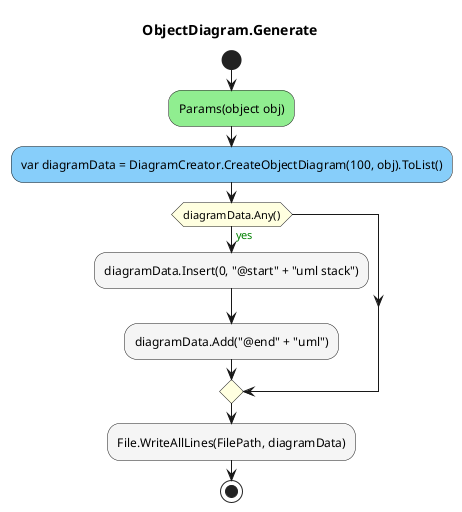 @startuml ObjectDiagram.Generate
title ObjectDiagram.Generate
start
#LightGreen:Params(object obj);
#LightSkyBlue:var diagramData = DiagramCreator.CreateObjectDiagram(100, obj).ToList();
#LightYellow:if (diagramData.Any()) then (<color:green>yes)
        #WhiteSmoke:diagramData.Insert(0, "@start" + "uml stack");
        #WhiteSmoke:diagramData.Add("@end" + "uml");
endif
#WhiteSmoke:File.WriteAllLines(FilePath, diagramData);
stop
@enduml
